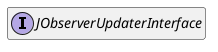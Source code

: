 @startuml
set namespaceSeparator \\
hide members
hide << alias >> circle

interface JObserverUpdaterInterface
@enduml
